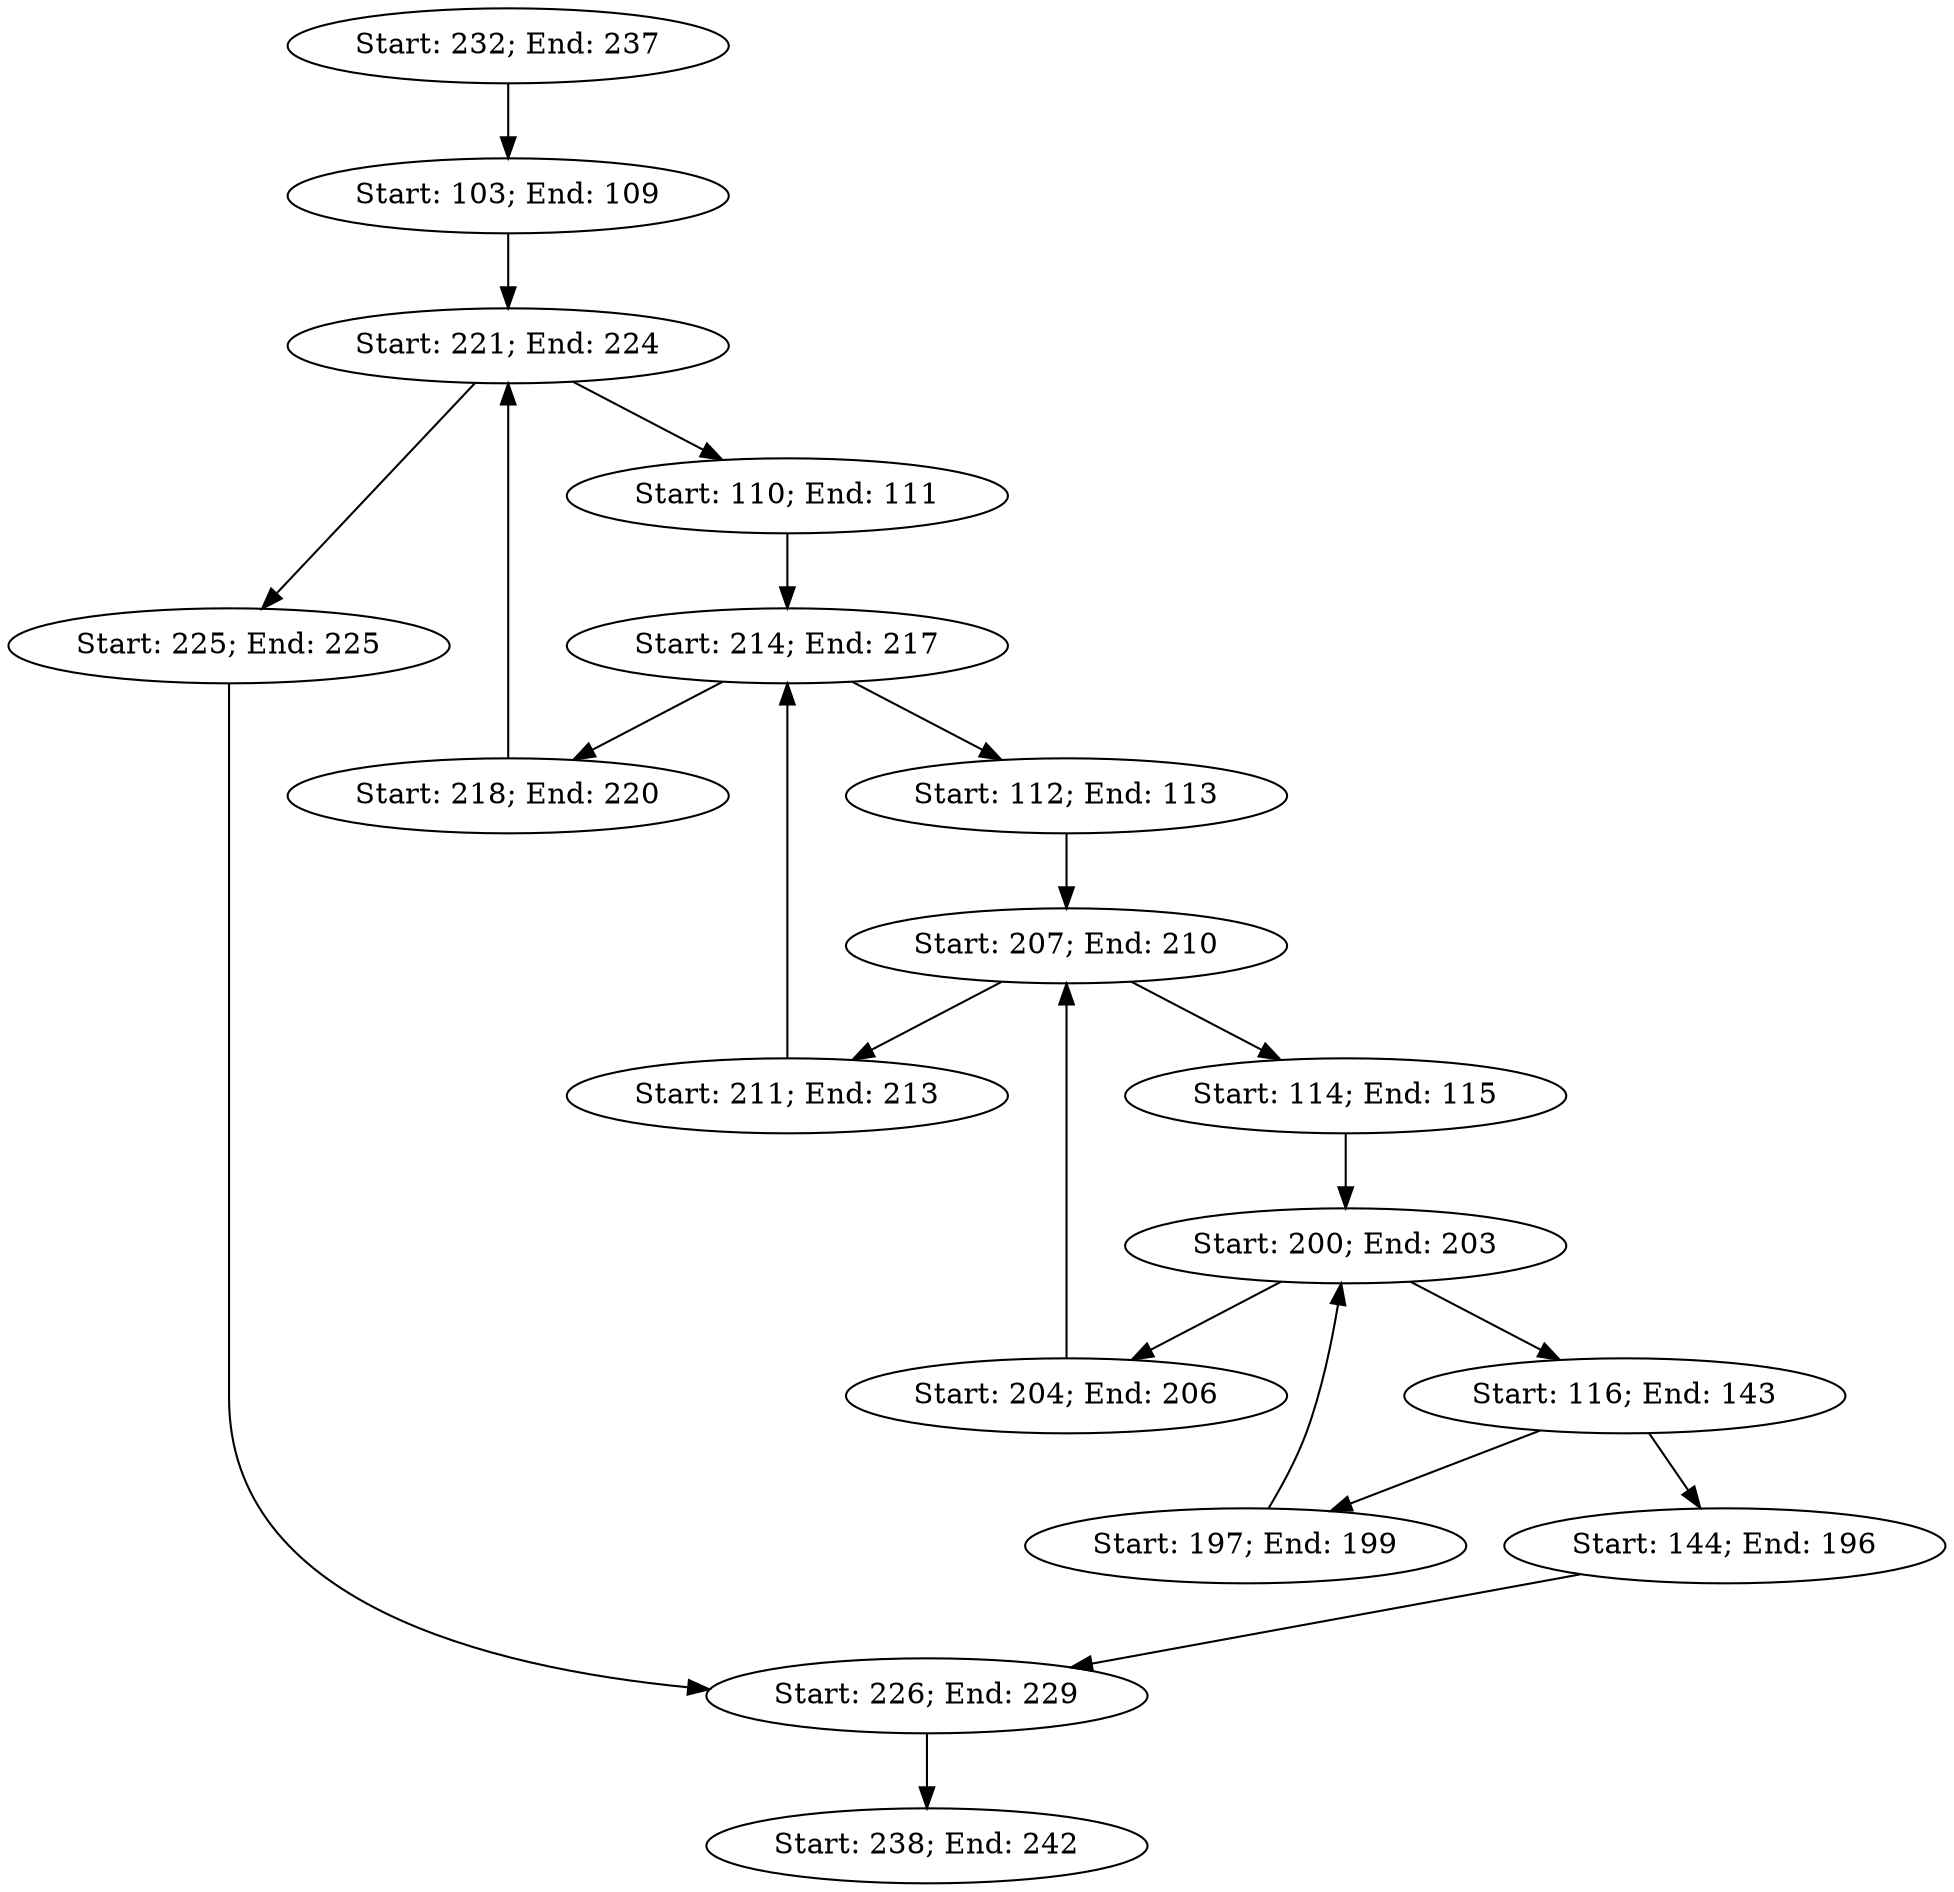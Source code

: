strict digraph "" {
	node [label="\N"];
	0	[block="Basic Block starting at line 232 with 6 instructions",
		label="Start: 232; End: 237"];
	2	[block="Basic Block starting at line 103 with 7 instructions",
		label="Start: 103; End: 109"];
	0 -> 2;
	1	[block="Basic Block starting at line 238 with 5 instructions",
		label="Start: 238; End: 242"];
	15	[block="Basic Block starting at line 221 with 4 instructions",
		label="Start: 221; End: 224"];
	2 -> 15;
	3	[block="Basic Block starting at line 110 with 2 instructions",
		label="Start: 110; End: 111"];
	13	[block="Basic Block starting at line 214 with 4 instructions",
		label="Start: 214; End: 217"];
	3 -> 13;
	4	[block="Basic Block starting at line 112 with 2 instructions",
		label="Start: 112; End: 113"];
	11	[block="Basic Block starting at line 207 with 4 instructions",
		label="Start: 207; End: 210"];
	4 -> 11;
	5	[block="Basic Block starting at line 114 with 2 instructions",
		label="Start: 114; End: 115"];
	9	[block="Basic Block starting at line 200 with 4 instructions",
		label="Start: 200; End: 203"];
	5 -> 9;
	6	[block="Basic Block starting at line 116 with 28 instructions",
		label="Start: 116; End: 143"];
	7	[block="Basic Block starting at line 144 with 53 instructions",
		label="Start: 144; End: 196"];
	6 -> 7;
	8	[block="Basic Block starting at line 197 with 3 instructions",
		label="Start: 197; End: 199"];
	6 -> 8;
	17	[block="Basic Block starting at line 226 with 4 instructions",
		label="Start: 226; End: 229"];
	7 -> 17;
	8 -> 9;
	9 -> 6;
	10	[block="Basic Block starting at line 204 with 3 instructions",
		label="Start: 204; End: 206"];
	9 -> 10;
	10 -> 11;
	11 -> 5;
	12	[block="Basic Block starting at line 211 with 3 instructions",
		label="Start: 211; End: 213"];
	11 -> 12;
	12 -> 13;
	13 -> 4;
	14	[block="Basic Block starting at line 218 with 3 instructions",
		label="Start: 218; End: 220"];
	13 -> 14;
	14 -> 15;
	15 -> 3;
	16	[block="Basic Block starting at line 225 with 1 instructions",
		label="Start: 225; End: 225"];
	15 -> 16;
	16 -> 17;
	17 -> 1;
}
